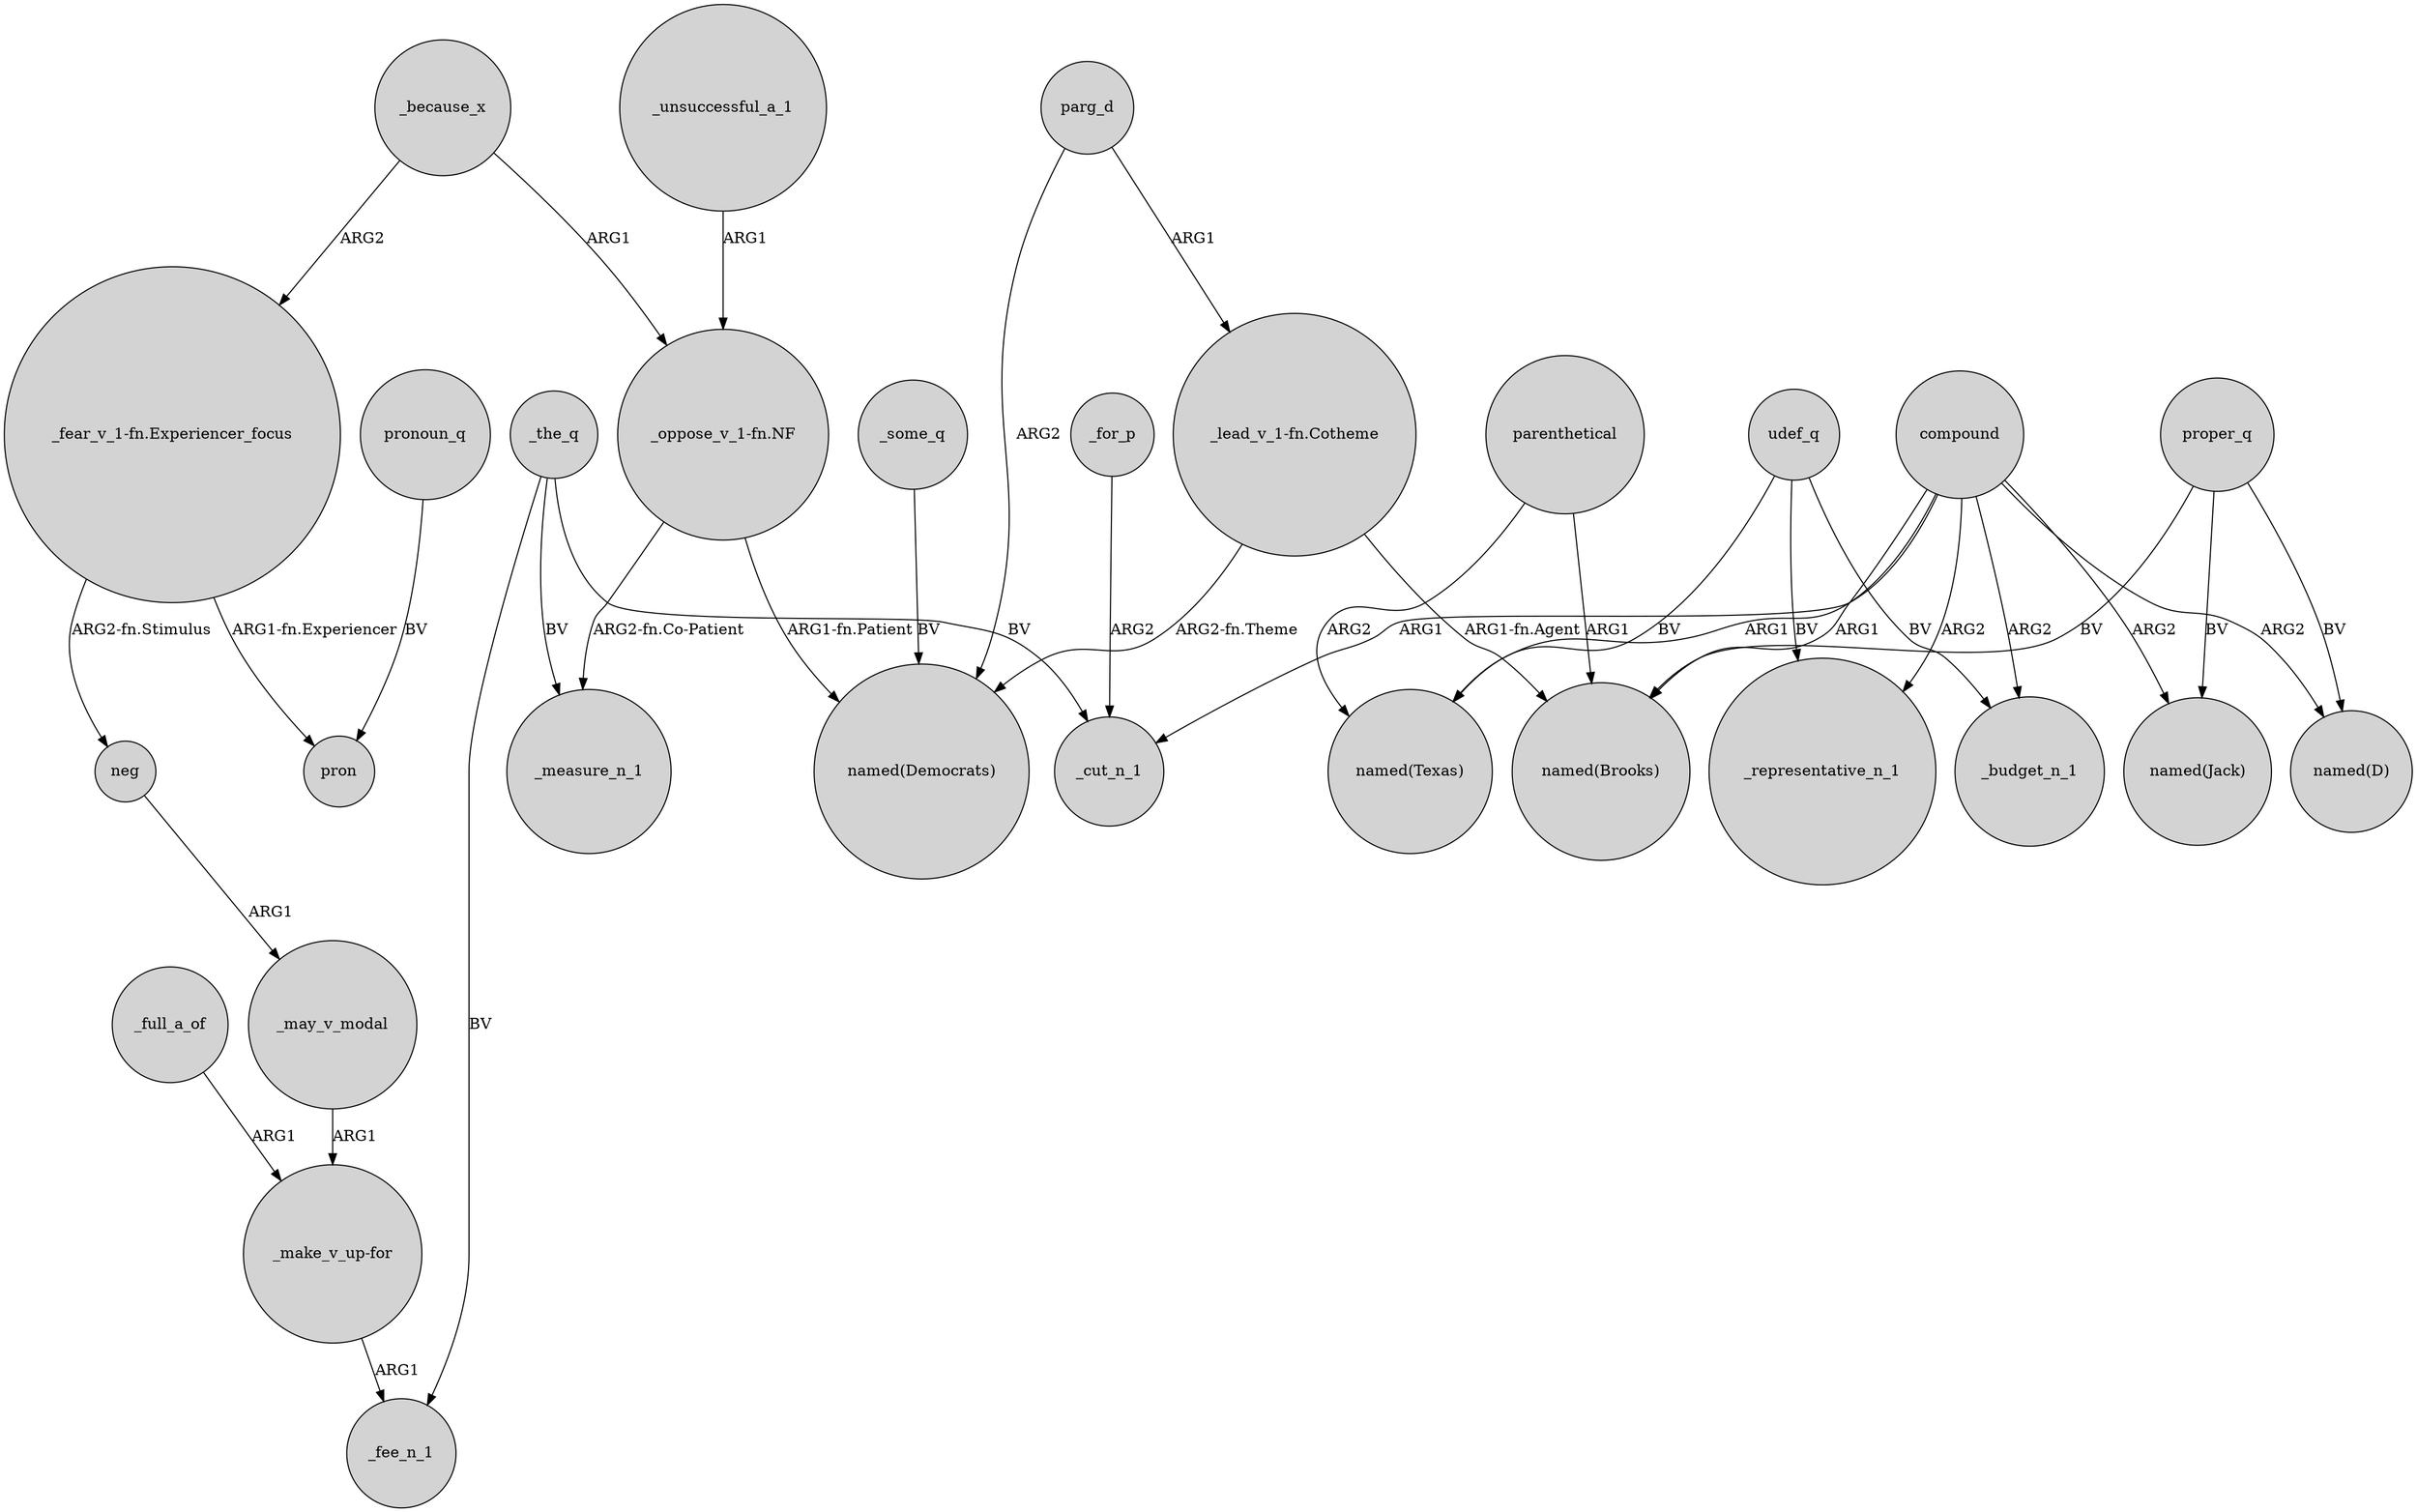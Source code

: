 digraph {
	node [shape=circle style=filled]
	_full_a_of -> "_make_v_up-for" [label=ARG1]
	_some_q -> "named(Democrats)" [label=BV]
	_the_q -> _measure_n_1 [label=BV]
	compound -> "named(Texas)" [label=ARG1]
	parg_d -> "_lead_v_1-fn.Cotheme" [label=ARG1]
	_may_v_modal -> "_make_v_up-for" [label=ARG1]
	"_fear_v_1-fn.Experiencer_focus" -> pron [label="ARG1-fn.Experiencer"]
	_for_p -> _cut_n_1 [label=ARG2]
	compound -> "named(Brooks)" [label=ARG1]
	_the_q -> _fee_n_1 [label=BV]
	neg -> _may_v_modal [label=ARG1]
	_the_q -> _cut_n_1 [label=BV]
	"_lead_v_1-fn.Cotheme" -> "named(Brooks)" [label="ARG1-fn.Agent"]
	compound -> _budget_n_1 [label=ARG2]
	udef_q -> "named(Texas)" [label=BV]
	compound -> "named(Jack)" [label=ARG2]
	compound -> _representative_n_1 [label=ARG2]
	pronoun_q -> pron [label=BV]
	"_lead_v_1-fn.Cotheme" -> "named(Democrats)" [label="ARG2-fn.Theme"]
	compound -> _cut_n_1 [label=ARG1]
	"_oppose_v_1-fn.NF" -> _measure_n_1 [label="ARG2-fn.Co-Patient"]
	compound -> "named(D)" [label=ARG2]
	udef_q -> _budget_n_1 [label=BV]
	udef_q -> _representative_n_1 [label=BV]
	proper_q -> "named(Jack)" [label=BV]
	"_fear_v_1-fn.Experiencer_focus" -> neg [label="ARG2-fn.Stimulus"]
	proper_q -> "named(D)" [label=BV]
	parg_d -> "named(Democrats)" [label=ARG2]
	proper_q -> "named(Brooks)" [label=BV]
	_unsuccessful_a_1 -> "_oppose_v_1-fn.NF" [label=ARG1]
	"_oppose_v_1-fn.NF" -> "named(Democrats)" [label="ARG1-fn.Patient"]
	parenthetical -> "named(Brooks)" [label=ARG1]
	_because_x -> "_oppose_v_1-fn.NF" [label=ARG1]
	_because_x -> "_fear_v_1-fn.Experiencer_focus" [label=ARG2]
	"_make_v_up-for" -> _fee_n_1 [label=ARG1]
	parenthetical -> "named(Texas)" [label=ARG2]
}

